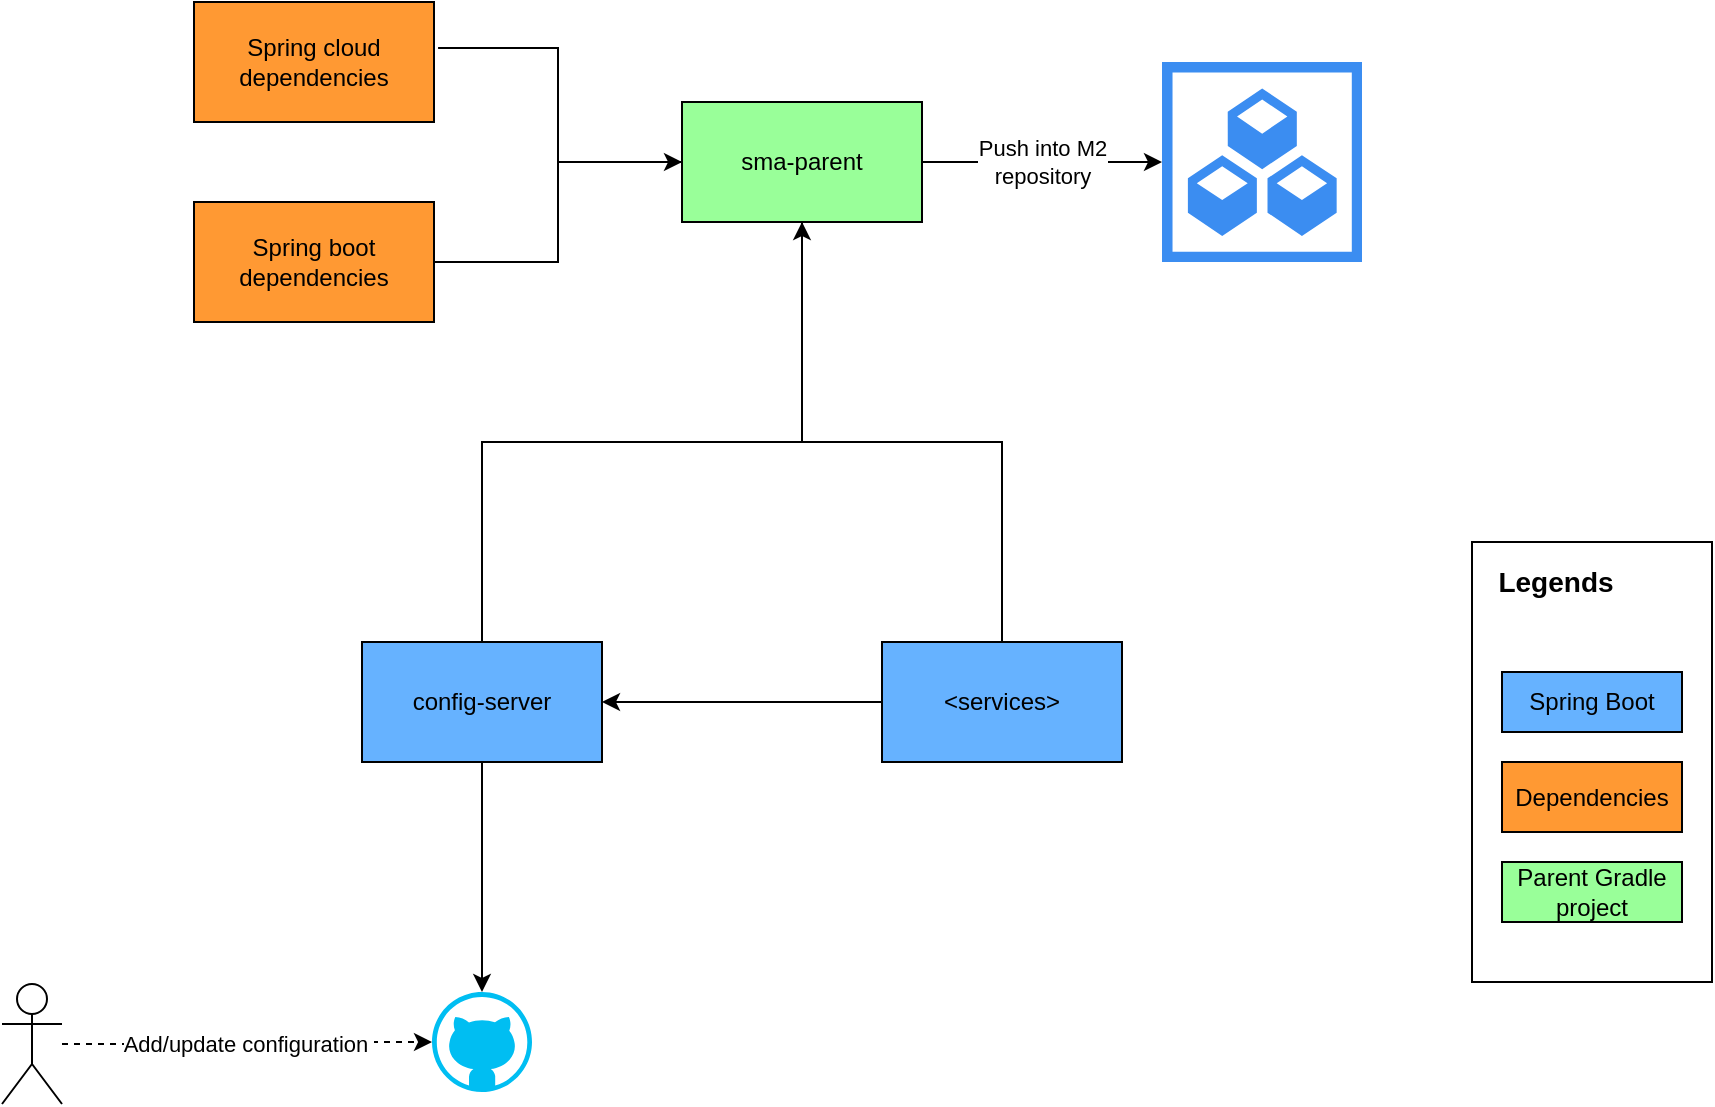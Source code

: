 <mxfile version="14.5.1" type="device"><diagram id="0arAIJvAD09-6w75I2no" name="Page-1"><mxGraphModel dx="1298" dy="710" grid="1" gridSize="10" guides="1" tooltips="1" connect="1" arrows="1" fold="1" page="1" pageScale="1" pageWidth="827" pageHeight="1169" math="0" shadow="0"><root><mxCell id="0"/><mxCell id="1" parent="0"/><mxCell id="r7VVGJHr6VH9XwIyO7vG-31" value="" style="rounded=0;whiteSpace=wrap;html=1;fillColor=none;" vertex="1" parent="1"><mxGeometry x="765" y="310" width="120" height="220" as="geometry"/></mxCell><mxCell id="r7VVGJHr6VH9XwIyO7vG-12" style="edgeStyle=orthogonalEdgeStyle;rounded=0;orthogonalLoop=1;jettySize=auto;html=1;entryX=0;entryY=0.5;entryDx=0;entryDy=0;endArrow=none;endFill=0;startArrow=classic;startFill=1;" edge="1" parent="1" source="r7VVGJHr6VH9XwIyO7vG-7" target="r7VVGJHr6VH9XwIyO7vG-9"><mxGeometry relative="1" as="geometry"/></mxCell><mxCell id="r7VVGJHr6VH9XwIyO7vG-7" value="config-server" style="rounded=0;whiteSpace=wrap;html=1;fillColor=#66B2FF;" vertex="1" parent="1"><mxGeometry x="210" y="360" width="120" height="60" as="geometry"/></mxCell><mxCell id="r7VVGJHr6VH9XwIyO7vG-9" value="&amp;lt;services&amp;gt;" style="rounded=0;whiteSpace=wrap;html=1;fillColor=#66B2FF;" vertex="1" parent="1"><mxGeometry x="470" y="360" width="120" height="60" as="geometry"/></mxCell><mxCell id="r7VVGJHr6VH9XwIyO7vG-15" style="edgeStyle=orthogonalEdgeStyle;rounded=0;orthogonalLoop=1;jettySize=auto;html=1;startArrow=classic;startFill=1;endArrow=none;endFill=0;" edge="1" parent="1" source="r7VVGJHr6VH9XwIyO7vG-10" target="r7VVGJHr6VH9XwIyO7vG-7"><mxGeometry relative="1" as="geometry"/></mxCell><mxCell id="r7VVGJHr6VH9XwIyO7vG-10" value="" style="verticalLabelPosition=bottom;html=1;verticalAlign=top;align=center;strokeColor=none;fillColor=#00BEF2;shape=mxgraph.azure.github_code;pointerEvents=1;" vertex="1" parent="1"><mxGeometry x="245" y="535" width="50" height="50" as="geometry"/></mxCell><mxCell id="r7VVGJHr6VH9XwIyO7vG-13" style="edgeStyle=orthogonalEdgeStyle;rounded=0;orthogonalLoop=1;jettySize=auto;html=1;entryX=0.5;entryY=0;entryDx=0;entryDy=0;endArrow=none;endFill=0;" edge="1" parent="1" source="r7VVGJHr6VH9XwIyO7vG-1" target="r7VVGJHr6VH9XwIyO7vG-7"><mxGeometry relative="1" as="geometry"><Array as="points"><mxPoint x="430" y="260"/><mxPoint x="270" y="260"/></Array></mxGeometry></mxCell><mxCell id="r7VVGJHr6VH9XwIyO7vG-14" style="edgeStyle=orthogonalEdgeStyle;rounded=0;orthogonalLoop=1;jettySize=auto;html=1;entryX=0.5;entryY=0;entryDx=0;entryDy=0;endArrow=none;endFill=0;startArrow=classic;startFill=1;" edge="1" parent="1" source="r7VVGJHr6VH9XwIyO7vG-1" target="r7VVGJHr6VH9XwIyO7vG-9"><mxGeometry relative="1" as="geometry"><Array as="points"><mxPoint x="430" y="260"/><mxPoint x="530" y="260"/></Array></mxGeometry></mxCell><mxCell id="r7VVGJHr6VH9XwIyO7vG-21" value="Push into M2 &lt;br&gt;repository" style="edgeStyle=orthogonalEdgeStyle;rounded=0;orthogonalLoop=1;jettySize=auto;html=1;entryX=1;entryY=0.5;entryDx=0;entryDy=0;startArrow=classic;startFill=1;endArrow=none;endFill=0;" edge="1" parent="1" source="r7VVGJHr6VH9XwIyO7vG-19" target="r7VVGJHr6VH9XwIyO7vG-1"><mxGeometry relative="1" as="geometry"/></mxCell><mxCell id="r7VVGJHr6VH9XwIyO7vG-19" value="" style="html=1;aspect=fixed;strokeColor=none;shadow=0;align=center;verticalAlign=top;fillColor=#3B8DF1;shape=mxgraph.gcp2.repository_3" vertex="1" parent="1"><mxGeometry x="610" y="70" width="100" height="100" as="geometry"/></mxCell><mxCell id="r7VVGJHr6VH9XwIyO7vG-26" value="Add/update configuration&amp;nbsp;" style="edgeStyle=orthogonalEdgeStyle;rounded=0;orthogonalLoop=1;jettySize=auto;html=1;entryX=0;entryY=0.5;entryDx=0;entryDy=0;entryPerimeter=0;dashed=1;startArrow=none;startFill=0;endArrow=classic;endFill=1;" edge="1" parent="1" source="r7VVGJHr6VH9XwIyO7vG-25" target="r7VVGJHr6VH9XwIyO7vG-10"><mxGeometry relative="1" as="geometry"/></mxCell><mxCell id="r7VVGJHr6VH9XwIyO7vG-25" value="" style="shape=umlActor;verticalLabelPosition=bottom;verticalAlign=top;html=1;outlineConnect=0;" vertex="1" parent="1"><mxGeometry x="30" y="531" width="30" height="60" as="geometry"/></mxCell><mxCell id="r7VVGJHr6VH9XwIyO7vG-29" value="Spring Boot" style="rounded=0;whiteSpace=wrap;html=1;fillColor=#66B2FF;" vertex="1" parent="1"><mxGeometry x="780" y="375" width="90" height="30" as="geometry"/></mxCell><mxCell id="r7VVGJHr6VH9XwIyO7vG-30" value="Dependencies" style="rounded=0;whiteSpace=wrap;html=1;fillColor=#FF9933;" vertex="1" parent="1"><mxGeometry x="780" y="420" width="90" height="35" as="geometry"/></mxCell><mxCell id="r7VVGJHr6VH9XwIyO7vG-32" value="&lt;font style=&quot;font-size: 14px&quot;&gt;&lt;b&gt;Legends&lt;/b&gt;&lt;/font&gt;" style="text;html=1;strokeColor=none;fillColor=none;align=center;verticalAlign=middle;whiteSpace=wrap;rounded=0;" vertex="1" parent="1"><mxGeometry x="787" y="320" width="40" height="20" as="geometry"/></mxCell><mxCell id="r7VVGJHr6VH9XwIyO7vG-1" value="sma-parent" style="rounded=0;whiteSpace=wrap;html=1;fillColor=#99FF99;" vertex="1" parent="1"><mxGeometry x="370" y="90" width="120" height="60" as="geometry"/></mxCell><mxCell id="r7VVGJHr6VH9XwIyO7vG-3" value="Spring cloud dependencies" style="rounded=0;whiteSpace=wrap;html=1;fillColor=#FF9933;" vertex="1" parent="1"><mxGeometry x="126" y="40" width="120" height="60" as="geometry"/></mxCell><mxCell id="r7VVGJHr6VH9XwIyO7vG-5" style="edgeStyle=orthogonalEdgeStyle;rounded=0;orthogonalLoop=1;jettySize=auto;html=1;entryX=1.017;entryY=0.383;entryDx=0;entryDy=0;entryPerimeter=0;endArrow=none;endFill=0;" edge="1" parent="1" source="r7VVGJHr6VH9XwIyO7vG-1" target="r7VVGJHr6VH9XwIyO7vG-3"><mxGeometry x="210" y="40" as="geometry"/></mxCell><mxCell id="r7VVGJHr6VH9XwIyO7vG-4" value="Spring boot dependencies" style="rounded=0;whiteSpace=wrap;html=1;fillColor=#FF9933;" vertex="1" parent="1"><mxGeometry x="126" y="140" width="120" height="60" as="geometry"/></mxCell><mxCell id="r7VVGJHr6VH9XwIyO7vG-6" style="edgeStyle=orthogonalEdgeStyle;rounded=0;orthogonalLoop=1;jettySize=auto;html=1;entryX=1;entryY=0.5;entryDx=0;entryDy=0;endArrow=none;endFill=0;startArrow=classic;startFill=1;" edge="1" parent="1" source="r7VVGJHr6VH9XwIyO7vG-1" target="r7VVGJHr6VH9XwIyO7vG-4"><mxGeometry x="210" y="40" as="geometry"/></mxCell><mxCell id="r7VVGJHr6VH9XwIyO7vG-35" value="Parent Gradle project" style="rounded=0;whiteSpace=wrap;html=1;fillColor=#99FF99;" vertex="1" parent="1"><mxGeometry x="780" y="470" width="90" height="30" as="geometry"/></mxCell></root></mxGraphModel></diagram></mxfile>
